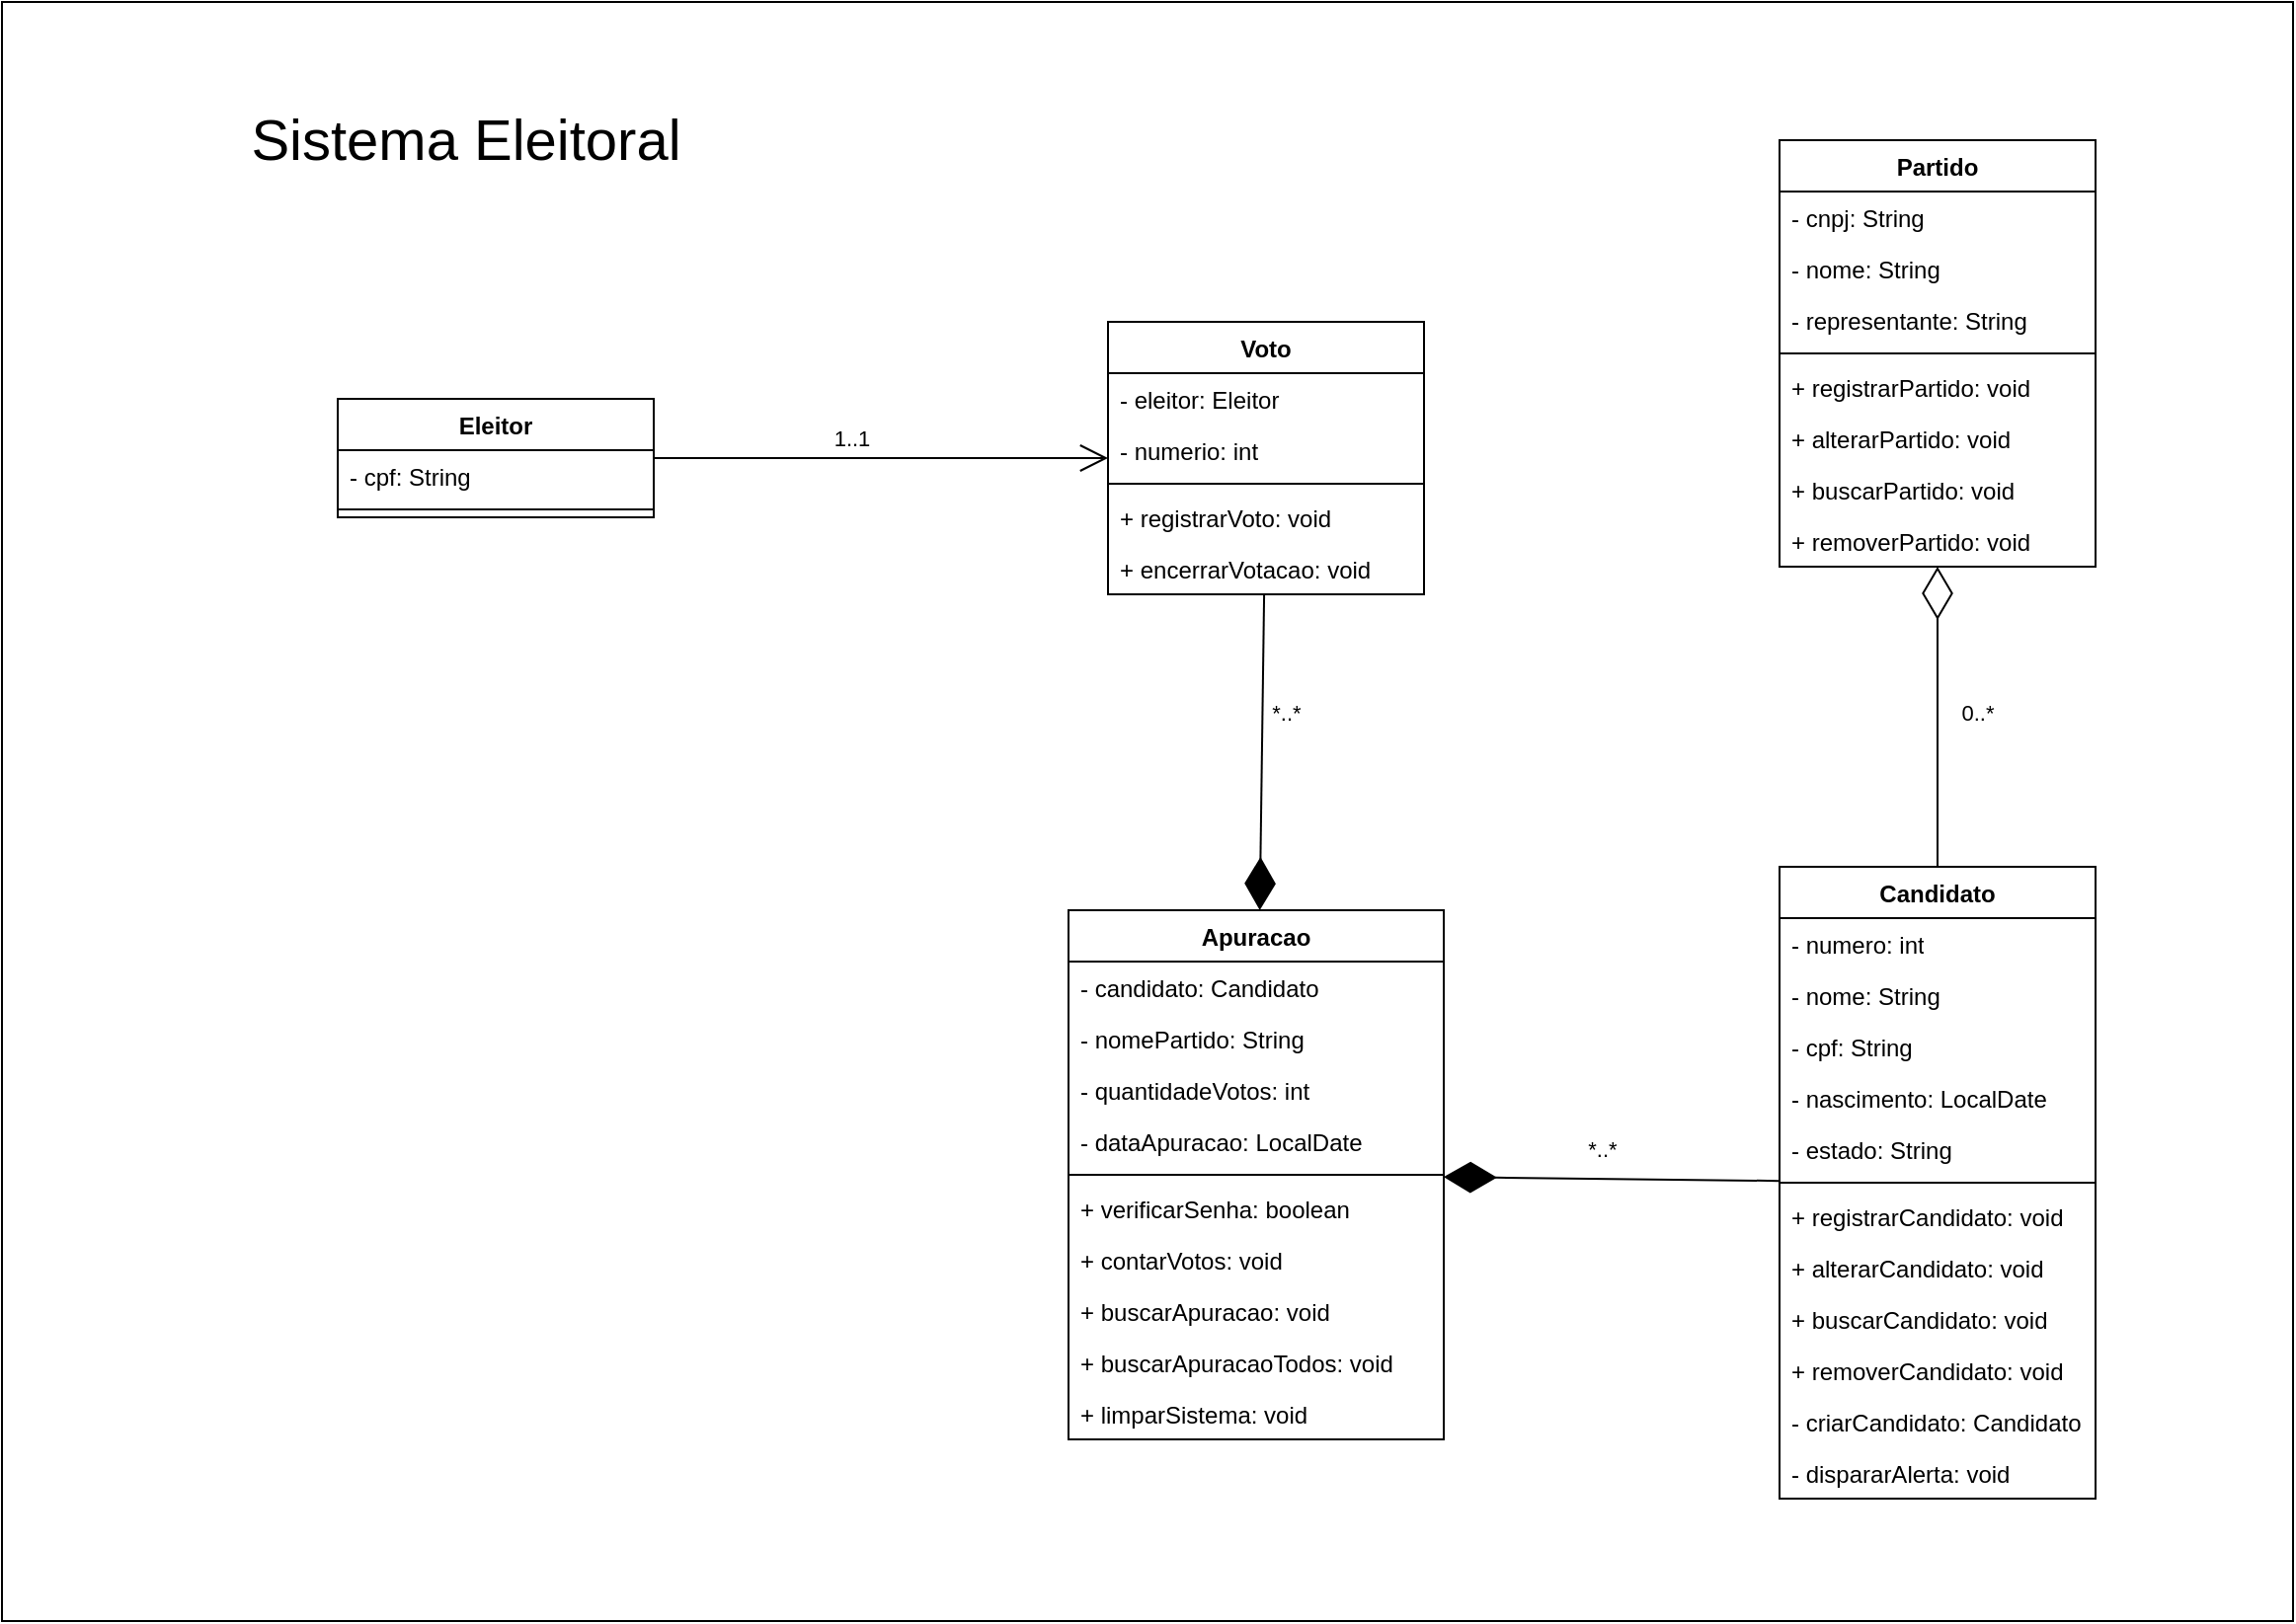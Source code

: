 <mxfile version="24.2.5" type="device">
  <diagram name="Página-1" id="8MrsRTxFXbcVOOxmk6D2">
    <mxGraphModel dx="2206" dy="1286" grid="1" gridSize="10" guides="1" tooltips="1" connect="1" arrows="1" fold="1" page="1" pageScale="1" pageWidth="1169" pageHeight="827" math="0" shadow="0">
      <root>
        <mxCell id="0" />
        <mxCell id="1" parent="0" />
        <mxCell id="u1vFxhCVBaas6IokOzeg-53" value="" style="rounded=0;whiteSpace=wrap;html=1;" vertex="1" parent="1">
          <mxGeometry width="1160" height="820" as="geometry" />
        </mxCell>
        <mxCell id="u1vFxhCVBaas6IokOzeg-1" value="Apuracao" style="swimlane;fontStyle=1;align=center;verticalAlign=top;childLayout=stackLayout;horizontal=1;startSize=26;horizontalStack=0;resizeParent=1;resizeParentMax=0;resizeLast=0;collapsible=1;marginBottom=0;whiteSpace=wrap;html=1;" vertex="1" parent="1">
          <mxGeometry x="540" y="460" width="190" height="268" as="geometry" />
        </mxCell>
        <mxCell id="u1vFxhCVBaas6IokOzeg-2" value="- candidato: Candidato" style="text;strokeColor=none;fillColor=none;align=left;verticalAlign=top;spacingLeft=4;spacingRight=4;overflow=hidden;rotatable=0;points=[[0,0.5],[1,0.5]];portConstraint=eastwest;whiteSpace=wrap;html=1;" vertex="1" parent="u1vFxhCVBaas6IokOzeg-1">
          <mxGeometry y="26" width="190" height="26" as="geometry" />
        </mxCell>
        <mxCell id="u1vFxhCVBaas6IokOzeg-34" value="- nomePartido: String" style="text;strokeColor=none;fillColor=none;align=left;verticalAlign=top;spacingLeft=4;spacingRight=4;overflow=hidden;rotatable=0;points=[[0,0.5],[1,0.5]];portConstraint=eastwest;whiteSpace=wrap;html=1;" vertex="1" parent="u1vFxhCVBaas6IokOzeg-1">
          <mxGeometry y="52" width="190" height="26" as="geometry" />
        </mxCell>
        <mxCell id="u1vFxhCVBaas6IokOzeg-35" value="- quantidadeVotos: int" style="text;strokeColor=none;fillColor=none;align=left;verticalAlign=top;spacingLeft=4;spacingRight=4;overflow=hidden;rotatable=0;points=[[0,0.5],[1,0.5]];portConstraint=eastwest;whiteSpace=wrap;html=1;" vertex="1" parent="u1vFxhCVBaas6IokOzeg-1">
          <mxGeometry y="78" width="190" height="26" as="geometry" />
        </mxCell>
        <mxCell id="u1vFxhCVBaas6IokOzeg-36" value="- dataApuracao: LocalDate" style="text;strokeColor=none;fillColor=none;align=left;verticalAlign=top;spacingLeft=4;spacingRight=4;overflow=hidden;rotatable=0;points=[[0,0.5],[1,0.5]];portConstraint=eastwest;whiteSpace=wrap;html=1;" vertex="1" parent="u1vFxhCVBaas6IokOzeg-1">
          <mxGeometry y="104" width="190" height="26" as="geometry" />
        </mxCell>
        <mxCell id="u1vFxhCVBaas6IokOzeg-3" value="" style="line;strokeWidth=1;fillColor=none;align=left;verticalAlign=middle;spacingTop=-1;spacingLeft=3;spacingRight=3;rotatable=0;labelPosition=right;points=[];portConstraint=eastwest;strokeColor=inherit;" vertex="1" parent="u1vFxhCVBaas6IokOzeg-1">
          <mxGeometry y="130" width="190" height="8" as="geometry" />
        </mxCell>
        <mxCell id="u1vFxhCVBaas6IokOzeg-4" value="+ verificarSenha: boolean" style="text;strokeColor=none;fillColor=none;align=left;verticalAlign=top;spacingLeft=4;spacingRight=4;overflow=hidden;rotatable=0;points=[[0,0.5],[1,0.5]];portConstraint=eastwest;whiteSpace=wrap;html=1;" vertex="1" parent="u1vFxhCVBaas6IokOzeg-1">
          <mxGeometry y="138" width="190" height="26" as="geometry" />
        </mxCell>
        <mxCell id="u1vFxhCVBaas6IokOzeg-37" value="+ contarVotos: void" style="text;strokeColor=none;fillColor=none;align=left;verticalAlign=top;spacingLeft=4;spacingRight=4;overflow=hidden;rotatable=0;points=[[0,0.5],[1,0.5]];portConstraint=eastwest;whiteSpace=wrap;html=1;" vertex="1" parent="u1vFxhCVBaas6IokOzeg-1">
          <mxGeometry y="164" width="190" height="26" as="geometry" />
        </mxCell>
        <mxCell id="u1vFxhCVBaas6IokOzeg-38" value="+ buscarApuracao: void" style="text;strokeColor=none;fillColor=none;align=left;verticalAlign=top;spacingLeft=4;spacingRight=4;overflow=hidden;rotatable=0;points=[[0,0.5],[1,0.5]];portConstraint=eastwest;whiteSpace=wrap;html=1;" vertex="1" parent="u1vFxhCVBaas6IokOzeg-1">
          <mxGeometry y="190" width="190" height="26" as="geometry" />
        </mxCell>
        <mxCell id="u1vFxhCVBaas6IokOzeg-39" value="+ buscarApuracaoTodos: void" style="text;strokeColor=none;fillColor=none;align=left;verticalAlign=top;spacingLeft=4;spacingRight=4;overflow=hidden;rotatable=0;points=[[0,0.5],[1,0.5]];portConstraint=eastwest;whiteSpace=wrap;html=1;" vertex="1" parent="u1vFxhCVBaas6IokOzeg-1">
          <mxGeometry y="216" width="190" height="26" as="geometry" />
        </mxCell>
        <mxCell id="u1vFxhCVBaas6IokOzeg-40" value="+ limparSistema: void" style="text;strokeColor=none;fillColor=none;align=left;verticalAlign=top;spacingLeft=4;spacingRight=4;overflow=hidden;rotatable=0;points=[[0,0.5],[1,0.5]];portConstraint=eastwest;whiteSpace=wrap;html=1;" vertex="1" parent="u1vFxhCVBaas6IokOzeg-1">
          <mxGeometry y="242" width="190" height="26" as="geometry" />
        </mxCell>
        <mxCell id="u1vFxhCVBaas6IokOzeg-6" value="Candidato" style="swimlane;fontStyle=1;align=center;verticalAlign=top;childLayout=stackLayout;horizontal=1;startSize=26;horizontalStack=0;resizeParent=1;resizeParentMax=0;resizeLast=0;collapsible=1;marginBottom=0;whiteSpace=wrap;html=1;" vertex="1" parent="1">
          <mxGeometry x="900" y="438" width="160" height="320" as="geometry" />
        </mxCell>
        <mxCell id="u1vFxhCVBaas6IokOzeg-7" value="- numero: int" style="text;strokeColor=none;fillColor=none;align=left;verticalAlign=top;spacingLeft=4;spacingRight=4;overflow=hidden;rotatable=0;points=[[0,0.5],[1,0.5]];portConstraint=eastwest;whiteSpace=wrap;html=1;" vertex="1" parent="u1vFxhCVBaas6IokOzeg-6">
          <mxGeometry y="26" width="160" height="26" as="geometry" />
        </mxCell>
        <mxCell id="u1vFxhCVBaas6IokOzeg-22" value="- nome: String" style="text;strokeColor=none;fillColor=none;align=left;verticalAlign=top;spacingLeft=4;spacingRight=4;overflow=hidden;rotatable=0;points=[[0,0.5],[1,0.5]];portConstraint=eastwest;whiteSpace=wrap;html=1;" vertex="1" parent="u1vFxhCVBaas6IokOzeg-6">
          <mxGeometry y="52" width="160" height="26" as="geometry" />
        </mxCell>
        <mxCell id="u1vFxhCVBaas6IokOzeg-23" value="- cpf: String" style="text;strokeColor=none;fillColor=none;align=left;verticalAlign=top;spacingLeft=4;spacingRight=4;overflow=hidden;rotatable=0;points=[[0,0.5],[1,0.5]];portConstraint=eastwest;whiteSpace=wrap;html=1;" vertex="1" parent="u1vFxhCVBaas6IokOzeg-6">
          <mxGeometry y="78" width="160" height="26" as="geometry" />
        </mxCell>
        <mxCell id="u1vFxhCVBaas6IokOzeg-24" value="- nascimento: LocalDate" style="text;strokeColor=none;fillColor=none;align=left;verticalAlign=top;spacingLeft=4;spacingRight=4;overflow=hidden;rotatable=0;points=[[0,0.5],[1,0.5]];portConstraint=eastwest;whiteSpace=wrap;html=1;" vertex="1" parent="u1vFxhCVBaas6IokOzeg-6">
          <mxGeometry y="104" width="160" height="26" as="geometry" />
        </mxCell>
        <mxCell id="u1vFxhCVBaas6IokOzeg-25" value="- estado: String" style="text;strokeColor=none;fillColor=none;align=left;verticalAlign=top;spacingLeft=4;spacingRight=4;overflow=hidden;rotatable=0;points=[[0,0.5],[1,0.5]];portConstraint=eastwest;whiteSpace=wrap;html=1;" vertex="1" parent="u1vFxhCVBaas6IokOzeg-6">
          <mxGeometry y="130" width="160" height="26" as="geometry" />
        </mxCell>
        <mxCell id="u1vFxhCVBaas6IokOzeg-8" value="" style="line;strokeWidth=1;fillColor=none;align=left;verticalAlign=middle;spacingTop=-1;spacingLeft=3;spacingRight=3;rotatable=0;labelPosition=right;points=[];portConstraint=eastwest;strokeColor=inherit;" vertex="1" parent="u1vFxhCVBaas6IokOzeg-6">
          <mxGeometry y="156" width="160" height="8" as="geometry" />
        </mxCell>
        <mxCell id="u1vFxhCVBaas6IokOzeg-9" value="+ registrarCandidato: void" style="text;strokeColor=none;fillColor=none;align=left;verticalAlign=top;spacingLeft=4;spacingRight=4;overflow=hidden;rotatable=0;points=[[0,0.5],[1,0.5]];portConstraint=eastwest;whiteSpace=wrap;html=1;" vertex="1" parent="u1vFxhCVBaas6IokOzeg-6">
          <mxGeometry y="164" width="160" height="26" as="geometry" />
        </mxCell>
        <mxCell id="u1vFxhCVBaas6IokOzeg-26" value="+ alterarCandidato: void" style="text;strokeColor=none;fillColor=none;align=left;verticalAlign=top;spacingLeft=4;spacingRight=4;overflow=hidden;rotatable=0;points=[[0,0.5],[1,0.5]];portConstraint=eastwest;whiteSpace=wrap;html=1;" vertex="1" parent="u1vFxhCVBaas6IokOzeg-6">
          <mxGeometry y="190" width="160" height="26" as="geometry" />
        </mxCell>
        <mxCell id="u1vFxhCVBaas6IokOzeg-27" value="+ buscarCandidato: void" style="text;strokeColor=none;fillColor=none;align=left;verticalAlign=top;spacingLeft=4;spacingRight=4;overflow=hidden;rotatable=0;points=[[0,0.5],[1,0.5]];portConstraint=eastwest;whiteSpace=wrap;html=1;" vertex="1" parent="u1vFxhCVBaas6IokOzeg-6">
          <mxGeometry y="216" width="160" height="26" as="geometry" />
        </mxCell>
        <mxCell id="u1vFxhCVBaas6IokOzeg-28" value="+ removerCandidato: void" style="text;strokeColor=none;fillColor=none;align=left;verticalAlign=top;spacingLeft=4;spacingRight=4;overflow=hidden;rotatable=0;points=[[0,0.5],[1,0.5]];portConstraint=eastwest;whiteSpace=wrap;html=1;" vertex="1" parent="u1vFxhCVBaas6IokOzeg-6">
          <mxGeometry y="242" width="160" height="26" as="geometry" />
        </mxCell>
        <mxCell id="u1vFxhCVBaas6IokOzeg-29" value="- criarCandidato: Candidato" style="text;strokeColor=none;fillColor=none;align=left;verticalAlign=top;spacingLeft=4;spacingRight=4;overflow=hidden;rotatable=0;points=[[0,0.5],[1,0.5]];portConstraint=eastwest;whiteSpace=wrap;html=1;" vertex="1" parent="u1vFxhCVBaas6IokOzeg-6">
          <mxGeometry y="268" width="160" height="26" as="geometry" />
        </mxCell>
        <mxCell id="u1vFxhCVBaas6IokOzeg-30" value="- dispararAlerta: void" style="text;strokeColor=none;fillColor=none;align=left;verticalAlign=top;spacingLeft=4;spacingRight=4;overflow=hidden;rotatable=0;points=[[0,0.5],[1,0.5]];portConstraint=eastwest;whiteSpace=wrap;html=1;" vertex="1" parent="u1vFxhCVBaas6IokOzeg-6">
          <mxGeometry y="294" width="160" height="26" as="geometry" />
        </mxCell>
        <mxCell id="u1vFxhCVBaas6IokOzeg-10" value="Eleitor" style="swimlane;fontStyle=1;align=center;verticalAlign=top;childLayout=stackLayout;horizontal=1;startSize=26;horizontalStack=0;resizeParent=1;resizeParentMax=0;resizeLast=0;collapsible=1;marginBottom=0;whiteSpace=wrap;html=1;" vertex="1" parent="1">
          <mxGeometry x="170" y="201" width="160" height="60" as="geometry" />
        </mxCell>
        <mxCell id="u1vFxhCVBaas6IokOzeg-11" value="- cpf: String" style="text;strokeColor=none;fillColor=none;align=left;verticalAlign=top;spacingLeft=4;spacingRight=4;overflow=hidden;rotatable=0;points=[[0,0.5],[1,0.5]];portConstraint=eastwest;whiteSpace=wrap;html=1;" vertex="1" parent="u1vFxhCVBaas6IokOzeg-10">
          <mxGeometry y="26" width="160" height="26" as="geometry" />
        </mxCell>
        <mxCell id="u1vFxhCVBaas6IokOzeg-12" value="" style="line;strokeWidth=1;fillColor=none;align=left;verticalAlign=middle;spacingTop=-1;spacingLeft=3;spacingRight=3;rotatable=0;labelPosition=right;points=[];portConstraint=eastwest;strokeColor=inherit;" vertex="1" parent="u1vFxhCVBaas6IokOzeg-10">
          <mxGeometry y="52" width="160" height="8" as="geometry" />
        </mxCell>
        <mxCell id="u1vFxhCVBaas6IokOzeg-14" value="Partido" style="swimlane;fontStyle=1;align=center;verticalAlign=top;childLayout=stackLayout;horizontal=1;startSize=26;horizontalStack=0;resizeParent=1;resizeParentMax=0;resizeLast=0;collapsible=1;marginBottom=0;whiteSpace=wrap;html=1;" vertex="1" parent="1">
          <mxGeometry x="900" y="70" width="160" height="216" as="geometry" />
        </mxCell>
        <mxCell id="u1vFxhCVBaas6IokOzeg-15" value="- cnpj: String" style="text;strokeColor=none;fillColor=none;align=left;verticalAlign=top;spacingLeft=4;spacingRight=4;overflow=hidden;rotatable=0;points=[[0,0.5],[1,0.5]];portConstraint=eastwest;whiteSpace=wrap;html=1;" vertex="1" parent="u1vFxhCVBaas6IokOzeg-14">
          <mxGeometry y="26" width="160" height="26" as="geometry" />
        </mxCell>
        <mxCell id="u1vFxhCVBaas6IokOzeg-41" value="- nome: String" style="text;strokeColor=none;fillColor=none;align=left;verticalAlign=top;spacingLeft=4;spacingRight=4;overflow=hidden;rotatable=0;points=[[0,0.5],[1,0.5]];portConstraint=eastwest;whiteSpace=wrap;html=1;" vertex="1" parent="u1vFxhCVBaas6IokOzeg-14">
          <mxGeometry y="52" width="160" height="26" as="geometry" />
        </mxCell>
        <mxCell id="u1vFxhCVBaas6IokOzeg-42" value="- representante: String" style="text;strokeColor=none;fillColor=none;align=left;verticalAlign=top;spacingLeft=4;spacingRight=4;overflow=hidden;rotatable=0;points=[[0,0.5],[1,0.5]];portConstraint=eastwest;whiteSpace=wrap;html=1;" vertex="1" parent="u1vFxhCVBaas6IokOzeg-14">
          <mxGeometry y="78" width="160" height="26" as="geometry" />
        </mxCell>
        <mxCell id="u1vFxhCVBaas6IokOzeg-16" value="" style="line;strokeWidth=1;fillColor=none;align=left;verticalAlign=middle;spacingTop=-1;spacingLeft=3;spacingRight=3;rotatable=0;labelPosition=right;points=[];portConstraint=eastwest;strokeColor=inherit;" vertex="1" parent="u1vFxhCVBaas6IokOzeg-14">
          <mxGeometry y="104" width="160" height="8" as="geometry" />
        </mxCell>
        <mxCell id="u1vFxhCVBaas6IokOzeg-17" value="+ registrarPartido: void" style="text;strokeColor=none;fillColor=none;align=left;verticalAlign=top;spacingLeft=4;spacingRight=4;overflow=hidden;rotatable=0;points=[[0,0.5],[1,0.5]];portConstraint=eastwest;whiteSpace=wrap;html=1;" vertex="1" parent="u1vFxhCVBaas6IokOzeg-14">
          <mxGeometry y="112" width="160" height="26" as="geometry" />
        </mxCell>
        <mxCell id="u1vFxhCVBaas6IokOzeg-43" value="+ alterarPartido: void" style="text;strokeColor=none;fillColor=none;align=left;verticalAlign=top;spacingLeft=4;spacingRight=4;overflow=hidden;rotatable=0;points=[[0,0.5],[1,0.5]];portConstraint=eastwest;whiteSpace=wrap;html=1;" vertex="1" parent="u1vFxhCVBaas6IokOzeg-14">
          <mxGeometry y="138" width="160" height="26" as="geometry" />
        </mxCell>
        <mxCell id="u1vFxhCVBaas6IokOzeg-44" value="+ buscarPartido: void" style="text;strokeColor=none;fillColor=none;align=left;verticalAlign=top;spacingLeft=4;spacingRight=4;overflow=hidden;rotatable=0;points=[[0,0.5],[1,0.5]];portConstraint=eastwest;whiteSpace=wrap;html=1;" vertex="1" parent="u1vFxhCVBaas6IokOzeg-14">
          <mxGeometry y="164" width="160" height="26" as="geometry" />
        </mxCell>
        <mxCell id="u1vFxhCVBaas6IokOzeg-45" value="+ removerPartido: void" style="text;strokeColor=none;fillColor=none;align=left;verticalAlign=top;spacingLeft=4;spacingRight=4;overflow=hidden;rotatable=0;points=[[0,0.5],[1,0.5]];portConstraint=eastwest;whiteSpace=wrap;html=1;" vertex="1" parent="u1vFxhCVBaas6IokOzeg-14">
          <mxGeometry y="190" width="160" height="26" as="geometry" />
        </mxCell>
        <mxCell id="u1vFxhCVBaas6IokOzeg-18" value="Voto" style="swimlane;fontStyle=1;align=center;verticalAlign=top;childLayout=stackLayout;horizontal=1;startSize=26;horizontalStack=0;resizeParent=1;resizeParentMax=0;resizeLast=0;collapsible=1;marginBottom=0;whiteSpace=wrap;html=1;" vertex="1" parent="1">
          <mxGeometry x="560" y="162" width="160" height="138" as="geometry" />
        </mxCell>
        <mxCell id="u1vFxhCVBaas6IokOzeg-19" value="- eleitor: Eleitor" style="text;strokeColor=none;fillColor=none;align=left;verticalAlign=top;spacingLeft=4;spacingRight=4;overflow=hidden;rotatable=0;points=[[0,0.5],[1,0.5]];portConstraint=eastwest;whiteSpace=wrap;html=1;" vertex="1" parent="u1vFxhCVBaas6IokOzeg-18">
          <mxGeometry y="26" width="160" height="26" as="geometry" />
        </mxCell>
        <mxCell id="u1vFxhCVBaas6IokOzeg-31" value="- numerio: int" style="text;strokeColor=none;fillColor=none;align=left;verticalAlign=top;spacingLeft=4;spacingRight=4;overflow=hidden;rotatable=0;points=[[0,0.5],[1,0.5]];portConstraint=eastwest;whiteSpace=wrap;html=1;" vertex="1" parent="u1vFxhCVBaas6IokOzeg-18">
          <mxGeometry y="52" width="160" height="26" as="geometry" />
        </mxCell>
        <mxCell id="u1vFxhCVBaas6IokOzeg-20" value="" style="line;strokeWidth=1;fillColor=none;align=left;verticalAlign=middle;spacingTop=-1;spacingLeft=3;spacingRight=3;rotatable=0;labelPosition=right;points=[];portConstraint=eastwest;strokeColor=inherit;" vertex="1" parent="u1vFxhCVBaas6IokOzeg-18">
          <mxGeometry y="78" width="160" height="8" as="geometry" />
        </mxCell>
        <mxCell id="u1vFxhCVBaas6IokOzeg-21" value="+ registrarVoto: void" style="text;strokeColor=none;fillColor=none;align=left;verticalAlign=top;spacingLeft=4;spacingRight=4;overflow=hidden;rotatable=0;points=[[0,0.5],[1,0.5]];portConstraint=eastwest;whiteSpace=wrap;html=1;" vertex="1" parent="u1vFxhCVBaas6IokOzeg-18">
          <mxGeometry y="86" width="160" height="26" as="geometry" />
        </mxCell>
        <mxCell id="u1vFxhCVBaas6IokOzeg-32" value="+ encerrarVotacao: void" style="text;strokeColor=none;fillColor=none;align=left;verticalAlign=top;spacingLeft=4;spacingRight=4;overflow=hidden;rotatable=0;points=[[0,0.5],[1,0.5]];portConstraint=eastwest;whiteSpace=wrap;html=1;" vertex="1" parent="u1vFxhCVBaas6IokOzeg-18">
          <mxGeometry y="112" width="160" height="26" as="geometry" />
        </mxCell>
        <mxCell id="u1vFxhCVBaas6IokOzeg-46" value="Sistema Eleitoral" style="text;html=1;align=center;verticalAlign=middle;whiteSpace=wrap;rounded=0;strokeWidth=2;fontSize=29;" vertex="1" parent="1">
          <mxGeometry x="50" y="20" width="370" height="100" as="geometry" />
        </mxCell>
        <mxCell id="u1vFxhCVBaas6IokOzeg-48" value="" style="endArrow=diamondThin;endFill=0;endSize=24;html=1;rounded=0;" edge="1" parent="1" source="u1vFxhCVBaas6IokOzeg-6" target="u1vFxhCVBaas6IokOzeg-14">
          <mxGeometry width="160" relative="1" as="geometry">
            <mxPoint x="700" y="390" as="sourcePoint" />
            <mxPoint x="860" y="390" as="targetPoint" />
            <Array as="points" />
          </mxGeometry>
        </mxCell>
        <mxCell id="u1vFxhCVBaas6IokOzeg-54" value="0..*" style="edgeLabel;html=1;align=center;verticalAlign=middle;resizable=0;points=[];" vertex="1" connectable="0" parent="u1vFxhCVBaas6IokOzeg-48">
          <mxGeometry x="0.057" y="-4" relative="1" as="geometry">
            <mxPoint x="16" y="2" as="offset" />
          </mxGeometry>
        </mxCell>
        <mxCell id="u1vFxhCVBaas6IokOzeg-49" value="" style="endArrow=diamondThin;endFill=1;endSize=24;html=1;rounded=0;" edge="1" parent="1" source="u1vFxhCVBaas6IokOzeg-18" target="u1vFxhCVBaas6IokOzeg-1">
          <mxGeometry width="160" relative="1" as="geometry">
            <mxPoint x="700" y="390" as="sourcePoint" />
            <mxPoint x="860" y="390" as="targetPoint" />
          </mxGeometry>
        </mxCell>
        <mxCell id="u1vFxhCVBaas6IokOzeg-56" value="*..*" style="edgeLabel;html=1;align=center;verticalAlign=middle;resizable=0;points=[];" vertex="1" connectable="0" parent="u1vFxhCVBaas6IokOzeg-49">
          <mxGeometry x="-0.252" y="2" relative="1" as="geometry">
            <mxPoint x="10" as="offset" />
          </mxGeometry>
        </mxCell>
        <mxCell id="u1vFxhCVBaas6IokOzeg-50" value="" style="endArrow=diamondThin;endFill=1;endSize=24;html=1;rounded=0;" edge="1" parent="1" source="u1vFxhCVBaas6IokOzeg-6" target="u1vFxhCVBaas6IokOzeg-1">
          <mxGeometry width="160" relative="1" as="geometry">
            <mxPoint x="700" y="390" as="sourcePoint" />
            <mxPoint x="860" y="390" as="targetPoint" />
          </mxGeometry>
        </mxCell>
        <mxCell id="u1vFxhCVBaas6IokOzeg-55" value="*..*" style="edgeLabel;html=1;align=center;verticalAlign=middle;resizable=0;points=[];" vertex="1" connectable="0" parent="u1vFxhCVBaas6IokOzeg-50">
          <mxGeometry x="0.003" y="-4" relative="1" as="geometry">
            <mxPoint x="-5" y="-11" as="offset" />
          </mxGeometry>
        </mxCell>
        <mxCell id="u1vFxhCVBaas6IokOzeg-52" value="" style="endArrow=open;endFill=1;endSize=12;html=1;rounded=0;" edge="1" parent="1" source="u1vFxhCVBaas6IokOzeg-10" target="u1vFxhCVBaas6IokOzeg-18">
          <mxGeometry width="160" relative="1" as="geometry">
            <mxPoint x="270" y="340" as="sourcePoint" />
            <mxPoint x="430" y="340" as="targetPoint" />
          </mxGeometry>
        </mxCell>
        <mxCell id="u1vFxhCVBaas6IokOzeg-57" value="1..1" style="edgeLabel;html=1;align=center;verticalAlign=middle;resizable=0;points=[];" vertex="1" connectable="0" parent="u1vFxhCVBaas6IokOzeg-52">
          <mxGeometry x="-0.002" y="-4" relative="1" as="geometry">
            <mxPoint x="-15" y="-14" as="offset" />
          </mxGeometry>
        </mxCell>
      </root>
    </mxGraphModel>
  </diagram>
</mxfile>
